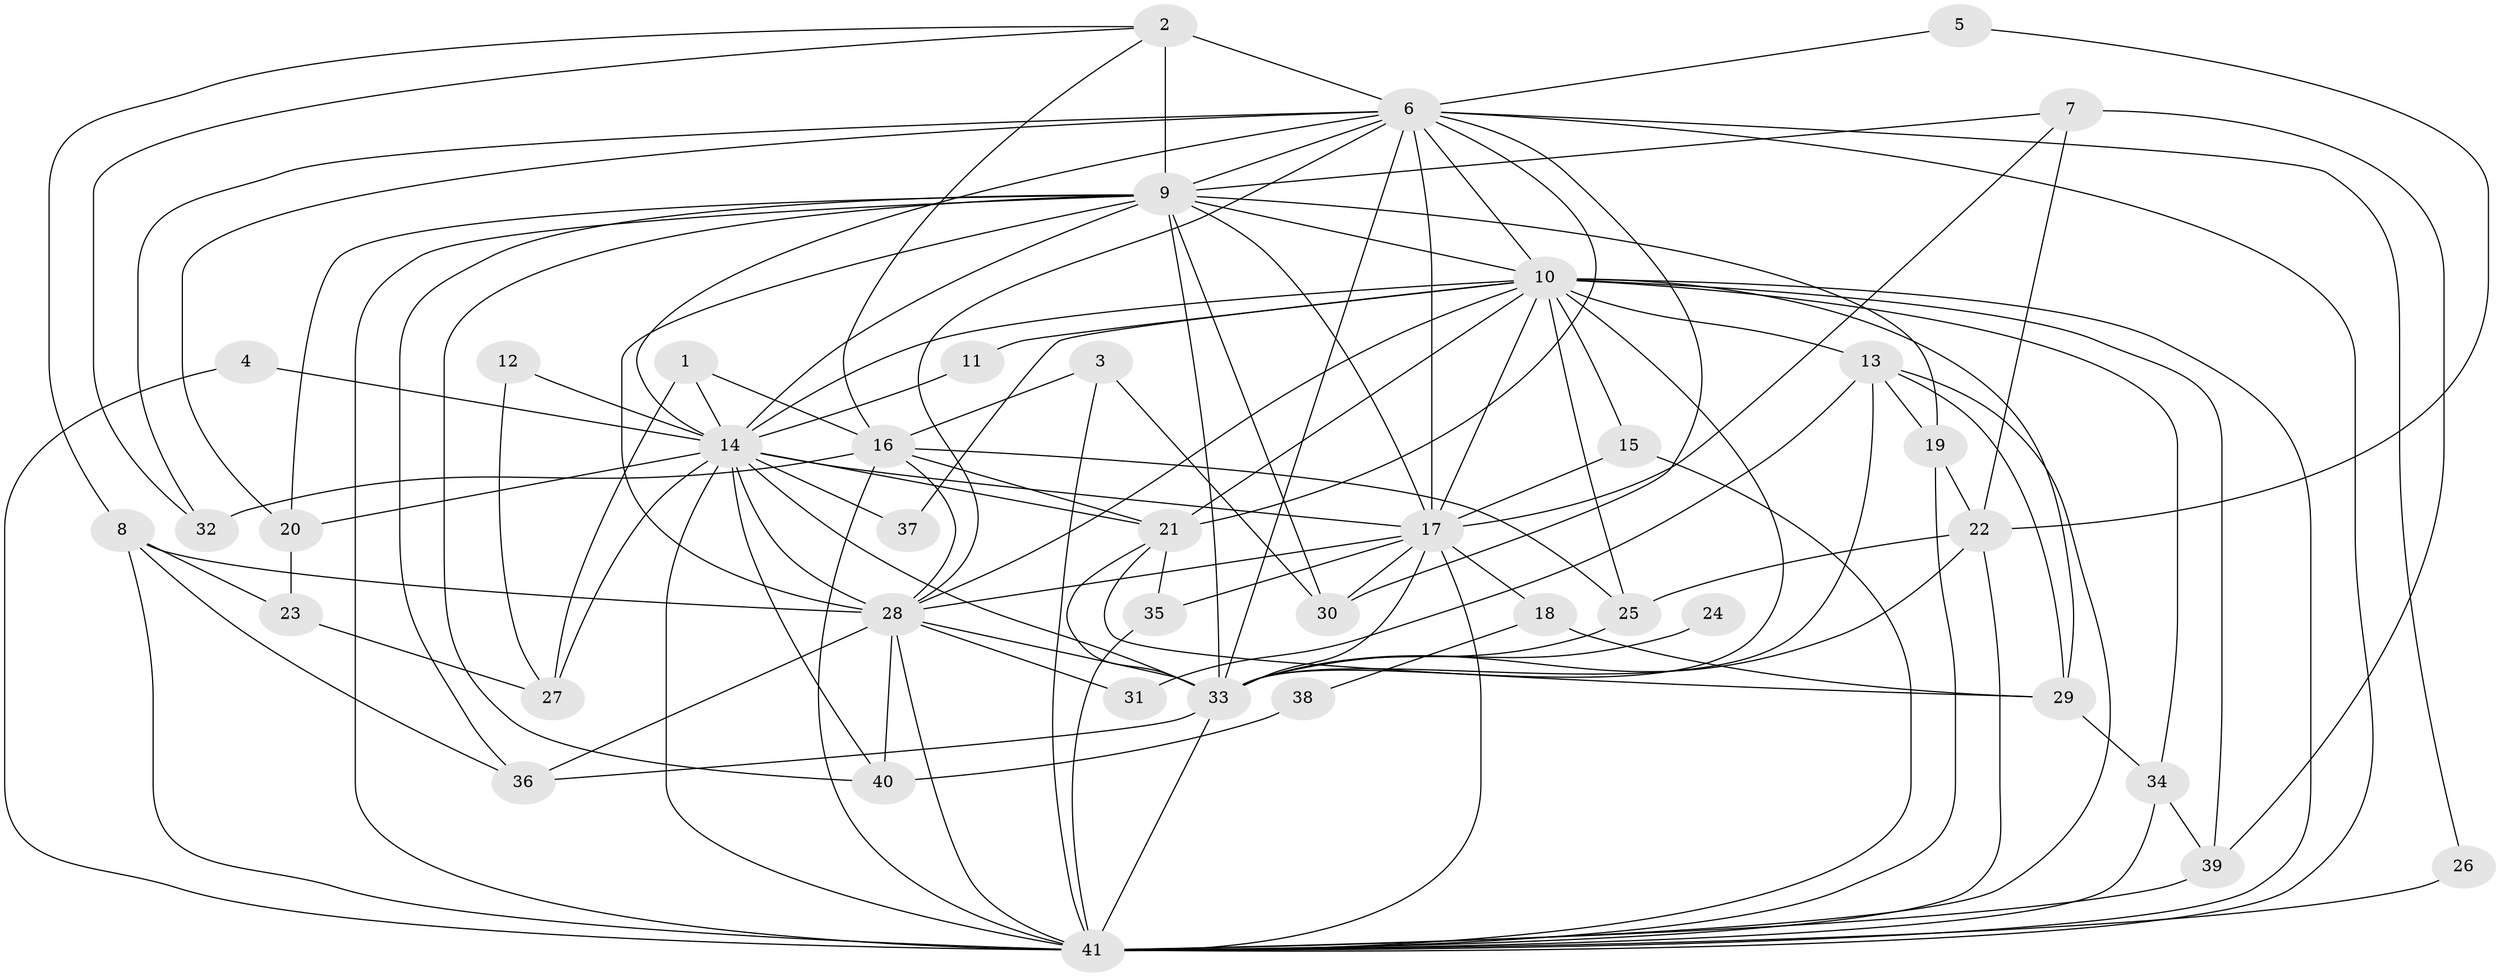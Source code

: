 // original degree distribution, {15: 0.009900990099009901, 19: 0.019801980198019802, 17: 0.019801980198019802, 21: 0.019801980198019802, 22: 0.009900990099009901, 25: 0.009900990099009901, 20: 0.009900990099009901, 8: 0.019801980198019802, 3: 0.21782178217821782, 9: 0.009900990099009901, 4: 0.06930693069306931, 5: 0.0297029702970297, 2: 0.5247524752475248, 6: 0.0297029702970297}
// Generated by graph-tools (version 1.1) at 2025/36/03/04/25 23:36:19]
// undirected, 41 vertices, 118 edges
graph export_dot {
  node [color=gray90,style=filled];
  1;
  2;
  3;
  4;
  5;
  6;
  7;
  8;
  9;
  10;
  11;
  12;
  13;
  14;
  15;
  16;
  17;
  18;
  19;
  20;
  21;
  22;
  23;
  24;
  25;
  26;
  27;
  28;
  29;
  30;
  31;
  32;
  33;
  34;
  35;
  36;
  37;
  38;
  39;
  40;
  41;
  1 -- 14 [weight=1.0];
  1 -- 16 [weight=1.0];
  1 -- 27 [weight=1.0];
  2 -- 6 [weight=2.0];
  2 -- 8 [weight=1.0];
  2 -- 9 [weight=2.0];
  2 -- 16 [weight=1.0];
  2 -- 32 [weight=1.0];
  3 -- 16 [weight=1.0];
  3 -- 30 [weight=1.0];
  3 -- 41 [weight=1.0];
  4 -- 14 [weight=1.0];
  4 -- 41 [weight=1.0];
  5 -- 6 [weight=1.0];
  5 -- 22 [weight=1.0];
  6 -- 9 [weight=3.0];
  6 -- 10 [weight=1.0];
  6 -- 14 [weight=1.0];
  6 -- 17 [weight=3.0];
  6 -- 20 [weight=1.0];
  6 -- 21 [weight=1.0];
  6 -- 26 [weight=1.0];
  6 -- 28 [weight=1.0];
  6 -- 30 [weight=1.0];
  6 -- 32 [weight=1.0];
  6 -- 33 [weight=1.0];
  6 -- 41 [weight=2.0];
  7 -- 9 [weight=1.0];
  7 -- 17 [weight=1.0];
  7 -- 22 [weight=1.0];
  7 -- 39 [weight=1.0];
  8 -- 23 [weight=1.0];
  8 -- 28 [weight=1.0];
  8 -- 36 [weight=1.0];
  8 -- 41 [weight=1.0];
  9 -- 10 [weight=4.0];
  9 -- 14 [weight=2.0];
  9 -- 17 [weight=4.0];
  9 -- 19 [weight=1.0];
  9 -- 20 [weight=1.0];
  9 -- 28 [weight=2.0];
  9 -- 30 [weight=1.0];
  9 -- 33 [weight=2.0];
  9 -- 36 [weight=1.0];
  9 -- 40 [weight=1.0];
  9 -- 41 [weight=5.0];
  10 -- 11 [weight=1.0];
  10 -- 13 [weight=3.0];
  10 -- 14 [weight=1.0];
  10 -- 15 [weight=1.0];
  10 -- 17 [weight=1.0];
  10 -- 21 [weight=1.0];
  10 -- 25 [weight=3.0];
  10 -- 28 [weight=1.0];
  10 -- 29 [weight=2.0];
  10 -- 33 [weight=1.0];
  10 -- 34 [weight=1.0];
  10 -- 37 [weight=1.0];
  10 -- 39 [weight=1.0];
  10 -- 41 [weight=2.0];
  11 -- 14 [weight=1.0];
  12 -- 14 [weight=1.0];
  12 -- 27 [weight=2.0];
  13 -- 19 [weight=1.0];
  13 -- 29 [weight=2.0];
  13 -- 31 [weight=1.0];
  13 -- 33 [weight=1.0];
  13 -- 41 [weight=1.0];
  14 -- 17 [weight=1.0];
  14 -- 20 [weight=1.0];
  14 -- 21 [weight=1.0];
  14 -- 27 [weight=2.0];
  14 -- 28 [weight=1.0];
  14 -- 33 [weight=1.0];
  14 -- 37 [weight=1.0];
  14 -- 40 [weight=1.0];
  14 -- 41 [weight=4.0];
  15 -- 17 [weight=1.0];
  15 -- 41 [weight=1.0];
  16 -- 21 [weight=1.0];
  16 -- 25 [weight=1.0];
  16 -- 28 [weight=1.0];
  16 -- 32 [weight=1.0];
  16 -- 41 [weight=1.0];
  17 -- 18 [weight=1.0];
  17 -- 28 [weight=1.0];
  17 -- 30 [weight=2.0];
  17 -- 33 [weight=1.0];
  17 -- 35 [weight=1.0];
  17 -- 41 [weight=2.0];
  18 -- 29 [weight=1.0];
  18 -- 38 [weight=1.0];
  19 -- 22 [weight=1.0];
  19 -- 41 [weight=1.0];
  20 -- 23 [weight=1.0];
  21 -- 29 [weight=1.0];
  21 -- 33 [weight=1.0];
  21 -- 35 [weight=1.0];
  22 -- 25 [weight=1.0];
  22 -- 33 [weight=1.0];
  22 -- 41 [weight=3.0];
  23 -- 27 [weight=1.0];
  24 -- 33 [weight=1.0];
  25 -- 33 [weight=1.0];
  26 -- 41 [weight=2.0];
  28 -- 31 [weight=1.0];
  28 -- 33 [weight=2.0];
  28 -- 36 [weight=1.0];
  28 -- 40 [weight=3.0];
  28 -- 41 [weight=4.0];
  29 -- 34 [weight=1.0];
  33 -- 36 [weight=1.0];
  33 -- 41 [weight=2.0];
  34 -- 39 [weight=1.0];
  34 -- 41 [weight=1.0];
  35 -- 41 [weight=1.0];
  38 -- 40 [weight=2.0];
  39 -- 41 [weight=1.0];
}
